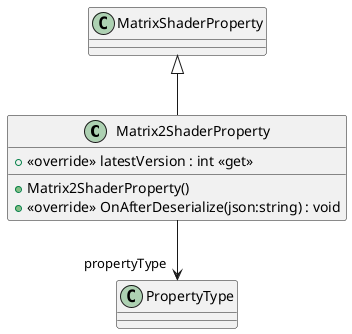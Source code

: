 @startuml
class Matrix2ShaderProperty {
    + Matrix2ShaderProperty()
    + <<override>> latestVersion : int <<get>>
    + <<override>> OnAfterDeserialize(json:string) : void
}
MatrixShaderProperty <|-- Matrix2ShaderProperty
Matrix2ShaderProperty --> "propertyType" PropertyType
@enduml
